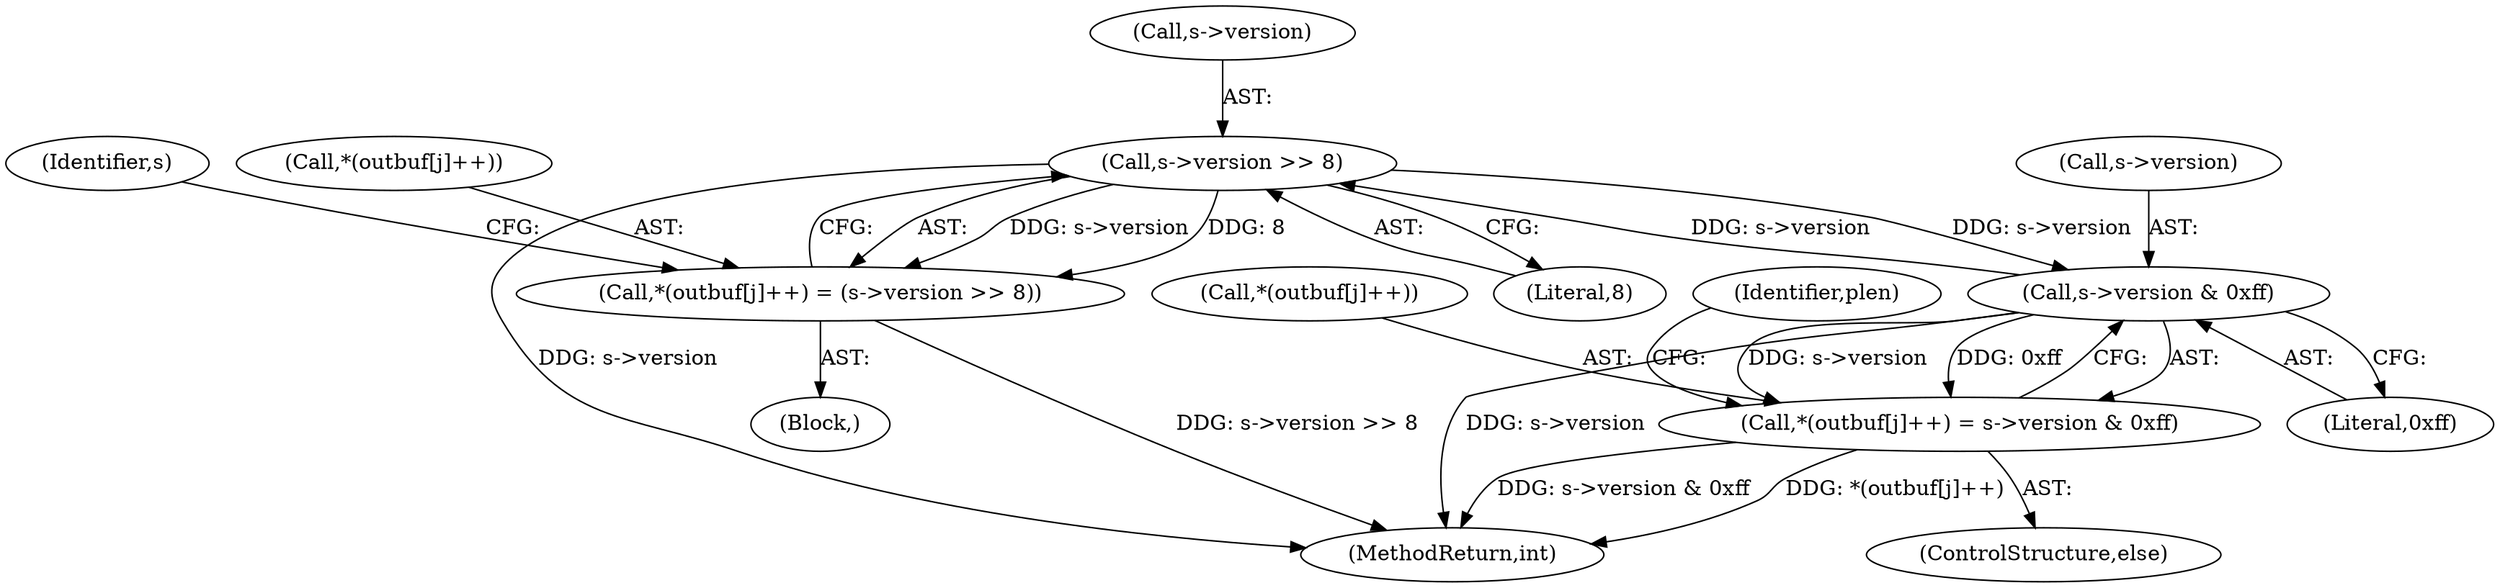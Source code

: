 digraph "0_openssl_4ad93618d26a3ea23d36ad5498ff4f59eff3a4d2@pointer" {
"1000557" [label="(Call,s->version >> 8)"];
"1000591" [label="(Call,s->version & 0xff)"];
"1000557" [label="(Call,s->version >> 8)"];
"1000551" [label="(Call,*(outbuf[j]++) = (s->version >> 8))"];
"1000585" [label="(Call,*(outbuf[j]++) = s->version & 0xff)"];
"1000598" [label="(Identifier,plen)"];
"1000908" [label="(MethodReturn,int)"];
"1000595" [label="(Literal,0xff)"];
"1000561" [label="(Literal,8)"];
"1000586" [label="(Call,*(outbuf[j]++))"];
"1000557" [label="(Call,s->version >> 8)"];
"1000592" [label="(Call,s->version)"];
"1000535" [label="(Block,)"];
"1000551" [label="(Call,*(outbuf[j]++) = (s->version >> 8))"];
"1000585" [label="(Call,*(outbuf[j]++) = s->version & 0xff)"];
"1000566" [label="(Identifier,s)"];
"1000591" [label="(Call,s->version & 0xff)"];
"1000558" [label="(Call,s->version)"];
"1000552" [label="(Call,*(outbuf[j]++))"];
"1000584" [label="(ControlStructure,else)"];
"1000557" -> "1000551"  [label="AST: "];
"1000557" -> "1000561"  [label="CFG: "];
"1000558" -> "1000557"  [label="AST: "];
"1000561" -> "1000557"  [label="AST: "];
"1000551" -> "1000557"  [label="CFG: "];
"1000557" -> "1000908"  [label="DDG: s->version"];
"1000557" -> "1000551"  [label="DDG: s->version"];
"1000557" -> "1000551"  [label="DDG: 8"];
"1000591" -> "1000557"  [label="DDG: s->version"];
"1000557" -> "1000591"  [label="DDG: s->version"];
"1000591" -> "1000585"  [label="AST: "];
"1000591" -> "1000595"  [label="CFG: "];
"1000592" -> "1000591"  [label="AST: "];
"1000595" -> "1000591"  [label="AST: "];
"1000585" -> "1000591"  [label="CFG: "];
"1000591" -> "1000908"  [label="DDG: s->version"];
"1000591" -> "1000585"  [label="DDG: s->version"];
"1000591" -> "1000585"  [label="DDG: 0xff"];
"1000551" -> "1000535"  [label="AST: "];
"1000552" -> "1000551"  [label="AST: "];
"1000566" -> "1000551"  [label="CFG: "];
"1000551" -> "1000908"  [label="DDG: s->version >> 8"];
"1000585" -> "1000584"  [label="AST: "];
"1000586" -> "1000585"  [label="AST: "];
"1000598" -> "1000585"  [label="CFG: "];
"1000585" -> "1000908"  [label="DDG: *(outbuf[j]++)"];
"1000585" -> "1000908"  [label="DDG: s->version & 0xff"];
}
